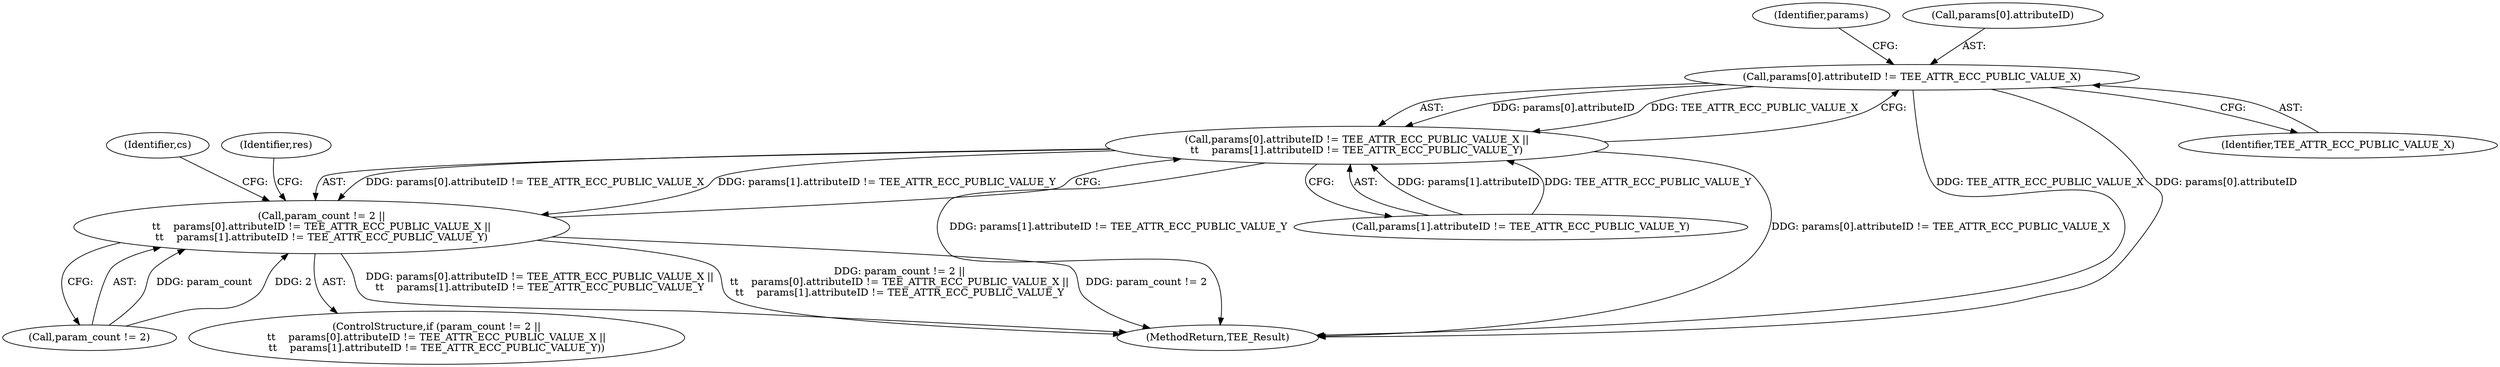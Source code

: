 digraph "0_optee_os_a637243270fc1faae16de059091795c32d86e65e@array" {
"1000370" [label="(Call,params[0].attributeID != TEE_ATTR_ECC_PUBLIC_VALUE_X)"];
"1000369" [label="(Call,params[0].attributeID != TEE_ATTR_ECC_PUBLIC_VALUE_X ||\n\t\t    params[1].attributeID != TEE_ATTR_ECC_PUBLIC_VALUE_Y)"];
"1000365" [label="(Call,param_count != 2 ||\n\t\t    params[0].attributeID != TEE_ATTR_ECC_PUBLIC_VALUE_X ||\n\t\t    params[1].attributeID != TEE_ATTR_ECC_PUBLIC_VALUE_Y)"];
"1000366" [label="(Call,param_count != 2)"];
"1000377" [label="(Call,params[1].attributeID != TEE_ATTR_ECC_PUBLIC_VALUE_Y)"];
"1000391" [label="(Identifier,cs)"];
"1000370" [label="(Call,params[0].attributeID != TEE_ATTR_ECC_PUBLIC_VALUE_X)"];
"1000380" [label="(Identifier,params)"];
"1000849" [label="(MethodReturn,TEE_Result)"];
"1000386" [label="(Identifier,res)"];
"1000369" [label="(Call,params[0].attributeID != TEE_ATTR_ECC_PUBLIC_VALUE_X ||\n\t\t    params[1].attributeID != TEE_ATTR_ECC_PUBLIC_VALUE_Y)"];
"1000365" [label="(Call,param_count != 2 ||\n\t\t    params[0].attributeID != TEE_ATTR_ECC_PUBLIC_VALUE_X ||\n\t\t    params[1].attributeID != TEE_ATTR_ECC_PUBLIC_VALUE_Y)"];
"1000371" [label="(Call,params[0].attributeID)"];
"1000376" [label="(Identifier,TEE_ATTR_ECC_PUBLIC_VALUE_X)"];
"1000364" [label="(ControlStructure,if (param_count != 2 ||\n\t\t    params[0].attributeID != TEE_ATTR_ECC_PUBLIC_VALUE_X ||\n\t\t    params[1].attributeID != TEE_ATTR_ECC_PUBLIC_VALUE_Y))"];
"1000370" -> "1000369"  [label="AST: "];
"1000370" -> "1000376"  [label="CFG: "];
"1000371" -> "1000370"  [label="AST: "];
"1000376" -> "1000370"  [label="AST: "];
"1000380" -> "1000370"  [label="CFG: "];
"1000369" -> "1000370"  [label="CFG: "];
"1000370" -> "1000849"  [label="DDG: TEE_ATTR_ECC_PUBLIC_VALUE_X"];
"1000370" -> "1000849"  [label="DDG: params[0].attributeID"];
"1000370" -> "1000369"  [label="DDG: params[0].attributeID"];
"1000370" -> "1000369"  [label="DDG: TEE_ATTR_ECC_PUBLIC_VALUE_X"];
"1000369" -> "1000365"  [label="AST: "];
"1000369" -> "1000377"  [label="CFG: "];
"1000377" -> "1000369"  [label="AST: "];
"1000365" -> "1000369"  [label="CFG: "];
"1000369" -> "1000849"  [label="DDG: params[1].attributeID != TEE_ATTR_ECC_PUBLIC_VALUE_Y"];
"1000369" -> "1000849"  [label="DDG: params[0].attributeID != TEE_ATTR_ECC_PUBLIC_VALUE_X"];
"1000369" -> "1000365"  [label="DDG: params[0].attributeID != TEE_ATTR_ECC_PUBLIC_VALUE_X"];
"1000369" -> "1000365"  [label="DDG: params[1].attributeID != TEE_ATTR_ECC_PUBLIC_VALUE_Y"];
"1000377" -> "1000369"  [label="DDG: params[1].attributeID"];
"1000377" -> "1000369"  [label="DDG: TEE_ATTR_ECC_PUBLIC_VALUE_Y"];
"1000365" -> "1000364"  [label="AST: "];
"1000365" -> "1000366"  [label="CFG: "];
"1000366" -> "1000365"  [label="AST: "];
"1000386" -> "1000365"  [label="CFG: "];
"1000391" -> "1000365"  [label="CFG: "];
"1000365" -> "1000849"  [label="DDG: params[0].attributeID != TEE_ATTR_ECC_PUBLIC_VALUE_X ||\n\t\t    params[1].attributeID != TEE_ATTR_ECC_PUBLIC_VALUE_Y"];
"1000365" -> "1000849"  [label="DDG: param_count != 2 ||\n\t\t    params[0].attributeID != TEE_ATTR_ECC_PUBLIC_VALUE_X ||\n\t\t    params[1].attributeID != TEE_ATTR_ECC_PUBLIC_VALUE_Y"];
"1000365" -> "1000849"  [label="DDG: param_count != 2"];
"1000366" -> "1000365"  [label="DDG: param_count"];
"1000366" -> "1000365"  [label="DDG: 2"];
}
